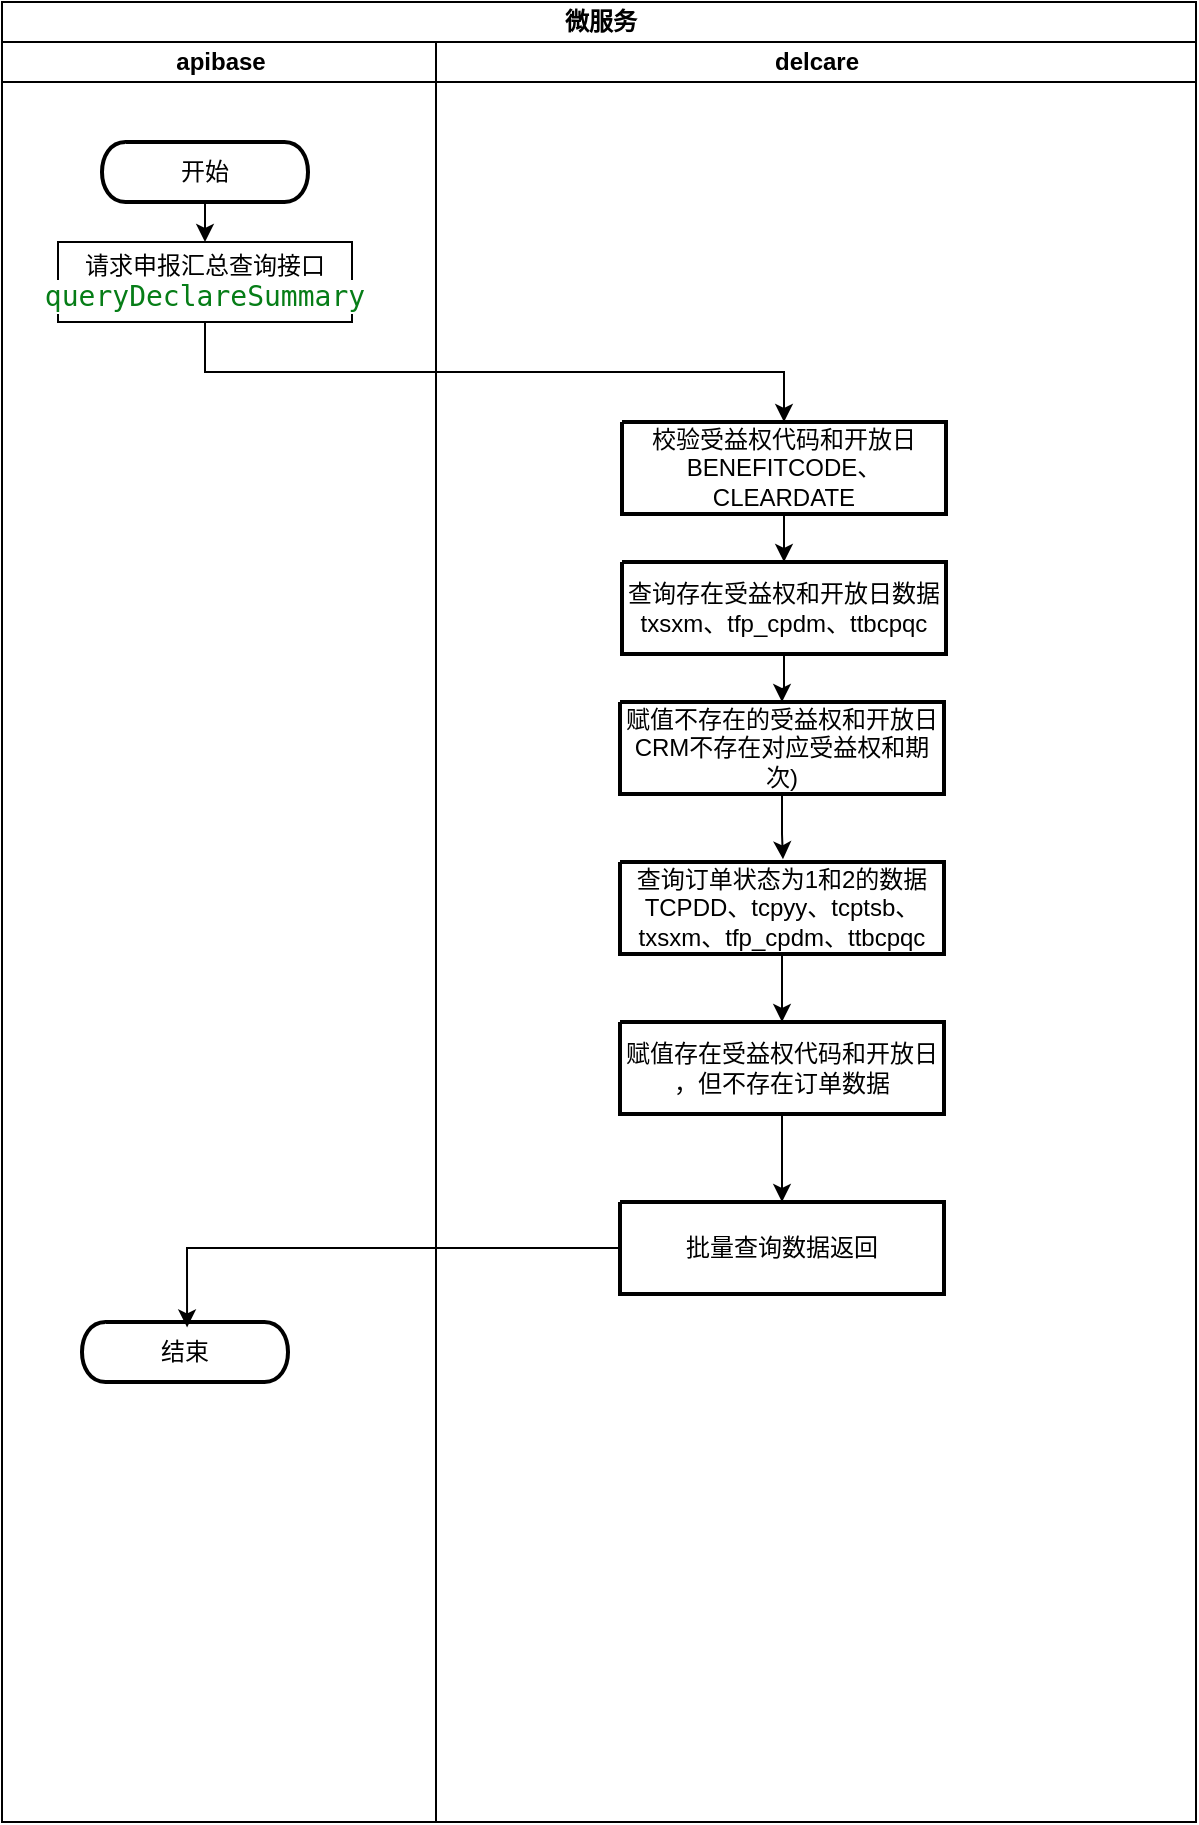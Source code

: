<mxfile version="24.2.8" type="github">
  <diagram name="第 1 页" id="-3_6qP_3UcvdMklZL6VI">
    <mxGraphModel dx="875" dy="442" grid="1" gridSize="10" guides="1" tooltips="1" connect="1" arrows="1" fold="1" page="1" pageScale="1" pageWidth="827" pageHeight="1169" math="0" shadow="0">
      <root>
        <mxCell id="0" />
        <mxCell id="1" parent="0" />
        <mxCell id="IRU5qY2hAN1wVBU6397p-31" value="微服务" style="swimlane;childLayout=stackLayout;resizeParent=1;resizeParentMax=0;startSize=20;html=1;" parent="1" vertex="1">
          <mxGeometry x="130.0" y="40" width="597" height="910" as="geometry" />
        </mxCell>
        <mxCell id="IRU5qY2hAN1wVBU6397p-32" value="apibase" style="swimlane;startSize=20;html=1;" parent="IRU5qY2hAN1wVBU6397p-31" vertex="1">
          <mxGeometry y="20" width="217" height="890" as="geometry" />
        </mxCell>
        <mxCell id="IRU5qY2hAN1wVBU6397p-33" style="edgeStyle=orthogonalEdgeStyle;rounded=0;orthogonalLoop=1;jettySize=auto;html=1;" parent="IRU5qY2hAN1wVBU6397p-32" source="IRU5qY2hAN1wVBU6397p-34" edge="1">
          <mxGeometry relative="1" as="geometry">
            <mxPoint x="101.5" y="100" as="targetPoint" />
          </mxGeometry>
        </mxCell>
        <UserObject label="&lt;div style=&quot;font-size: 1px&quot;&gt;&lt;p style=&quot;text-align:center;margin-left:0;margin-right:0;margin-top:0px;margin-bottom:0px;text-indent:0;vertical-align:middle;direction:ltr;&quot;&gt;&lt;font style=&quot;font-size:12px;font-family:0;color:#000000;direction:ltr;letter-spacing:0px;line-height:120%;opacity:1&quot;&gt;开始&lt;/font&gt;&lt;/p&gt;&lt;/div&gt;" tags="Background" id="IRU5qY2hAN1wVBU6397p-34">
          <mxCell style="verticalAlign=middle;align=center;overflow=width;vsdxID=9;fillColor=#FFFFFF;gradientColor=none;shape=stencil(hZLbDoIwDIafZpeSrdVk94jvQWTIIjIyDuLbyyzKYBju2u5r+7cdw7gp0lox4E1rzV09ddYWDM8MQFeFsrodLYYJwzg3Vt2s6aqM/Dp1pLMepncVBsoTIjqCywL+ogj/eBeCS115sJTRSf6Hr52l0mKqzTGSYuKFn8AH2EB+sS+EYVtcMpsyw5lW+FroIdQ5i4CQgeUsGLbF3V3uLH405pPluizp4v77+sRjiL4HJm8=);strokeColor=#000000;strokeWidth=2;spacingTop=-3;spacingBottom=-3;spacingLeft=-3;spacingRight=-3;points=[];labelBackgroundColor=none;rounded=0;html=1;whiteSpace=wrap;" parent="IRU5qY2hAN1wVBU6397p-32" vertex="1">
            <mxGeometry x="50" y="50" width="103" height="30" as="geometry" />
          </mxCell>
        </UserObject>
        <UserObject label="&lt;div style=&quot;font-size: 1px&quot;&gt;&lt;p style=&quot;text-align:center;margin-left:0;margin-right:0;margin-top:0px;margin-bottom:0px;text-indent:0;vertical-align:middle;direction:ltr;&quot;&gt;&lt;font style=&quot;font-size:12px;font-family:0;color:#000000;direction:ltr;letter-spacing:0px;line-height:120%;opacity:1&quot;&gt;结束&lt;/font&gt;&lt;/p&gt;&lt;/div&gt;" tags="Background" id="IRU5qY2hAN1wVBU6397p-35">
          <mxCell style="verticalAlign=middle;align=center;overflow=width;vsdxID=9;fillColor=#FFFFFF;gradientColor=none;shape=stencil(hZLbDoIwDIafZpeSrdVk94jvQWTIIjIyDuLbyyzKYBju2u5r+7cdw7gp0lox4E1rzV09ddYWDM8MQFeFsrodLYYJwzg3Vt2s6aqM/Dp1pLMepncVBsoTIjqCywL+ogj/eBeCS115sJTRSf6Hr52l0mKqzTGSYuKFn8AH2EB+sS+EYVtcMpsyw5lW+FroIdQ5i4CQgeUsGLbF3V3uLH405pPluizp4v77+sRjiL4HJm8=);strokeColor=#000000;strokeWidth=2;spacingTop=-3;spacingBottom=-3;spacingLeft=-3;spacingRight=-3;points=[];labelBackgroundColor=none;rounded=0;html=1;whiteSpace=wrap;" parent="IRU5qY2hAN1wVBU6397p-32" vertex="1">
            <mxGeometry x="40" y="640" width="103" height="30" as="geometry" />
          </mxCell>
        </UserObject>
        <mxCell id="IRU5qY2hAN1wVBU6397p-36" value="&lt;p style=&quot;font-size: 1px ; margin: 0px ; vertical-align: middle ; direction: ltr&quot;&gt;&lt;font style=&quot;font-size: 12px ; direction: ltr ; letter-spacing: 0px ; line-height: 14.4px ; opacity: 1&quot;&gt;请求申报汇总查询接口&lt;/font&gt;&lt;font style=&quot;font-size: 12px ; direction: ltr ; letter-spacing: 0px ; line-height: 14.4px ; opacity: 1&quot;&gt;&lt;br&gt;&lt;/font&gt;&lt;/p&gt;&lt;p style=&quot;font-size: 1px ; margin: 0px ; vertical-align: middle ; direction: ltr&quot;&gt;&lt;font style=&quot;font-size: 12px ; direction: ltr ; letter-spacing: 0px ; line-height: 14.4px ; opacity: 1&quot;&gt;&lt;/font&gt;&lt;/p&gt;&lt;div style=&quot;background-color: rgb(255 , 255 , 255) ; color: rgb(8 , 8 , 8) ; font-family: &amp;quot;jetbrains mono&amp;quot; , monospace ; font-size: 10.5pt&quot;&gt;&lt;span style=&quot;color: rgb(6 , 125 , 23)&quot;&gt;queryDeclareSummary&lt;/span&gt;&lt;/div&gt;" style="rounded=0;whiteSpace=wrap;html=1;" parent="IRU5qY2hAN1wVBU6397p-32" vertex="1">
          <mxGeometry x="28" y="100" width="147" height="40" as="geometry" />
        </mxCell>
        <mxCell id="IRU5qY2hAN1wVBU6397p-37" style="edgeStyle=orthogonalEdgeStyle;rounded=0;orthogonalLoop=1;jettySize=auto;html=1;exitX=0.5;exitY=1;exitDx=0;exitDy=0;" parent="IRU5qY2hAN1wVBU6397p-31" source="IRU5qY2hAN1wVBU6397p-36" target="IRU5qY2hAN1wVBU6397p-39" edge="1">
          <mxGeometry relative="1" as="geometry">
            <mxPoint x="95.668" y="166" as="sourcePoint" />
          </mxGeometry>
        </mxCell>
        <mxCell id="IRU5qY2hAN1wVBU6397p-51" style="edgeStyle=orthogonalEdgeStyle;rounded=0;orthogonalLoop=1;jettySize=auto;html=1;entryX=0.51;entryY=0.09;entryDx=0;entryDy=0;entryPerimeter=0;" parent="IRU5qY2hAN1wVBU6397p-31" source="IRU5qY2hAN1wVBU6397p-49" target="IRU5qY2hAN1wVBU6397p-35" edge="1">
          <mxGeometry relative="1" as="geometry" />
        </mxCell>
        <mxCell id="IRU5qY2hAN1wVBU6397p-38" value="delcare" style="swimlane;startSize=20;html=1;" parent="IRU5qY2hAN1wVBU6397p-31" vertex="1">
          <mxGeometry x="217" y="20" width="380" height="890" as="geometry" />
        </mxCell>
        <mxCell id="K9VqiGrNgHQjgRAVjJLe-9" value="" style="edgeStyle=orthogonalEdgeStyle;rounded=0;orthogonalLoop=1;jettySize=auto;html=1;" edge="1" parent="IRU5qY2hAN1wVBU6397p-38" source="IRU5qY2hAN1wVBU6397p-39" target="K9VqiGrNgHQjgRAVjJLe-5">
          <mxGeometry relative="1" as="geometry" />
        </mxCell>
        <UserObject label="&lt;div style=&quot;&quot;&gt;&lt;p style=&quot;text-align: center; margin: 0px; text-indent: 0px; vertical-align: middle; direction: ltr;&quot;&gt;校验受益权代码和开放日&lt;/p&gt;&lt;p style=&quot;text-align: center; margin: 0px; text-indent: 0px; vertical-align: middle; direction: ltr;&quot;&gt;BENEFITCODE、CLEARDATE&lt;br&gt;&lt;/p&gt;&lt;/div&gt;" tags="Background" id="IRU5qY2hAN1wVBU6397p-39">
          <mxCell style="verticalAlign=middle;align=center;overflow=width;vsdxID=8;fillColor=#FFFFFF;gradientColor=none;shape=stencil(nZBRDoQgDERP03+WHsHFe5iISyOCQdT19kIaIxq//Jtp3zTpAFaTaUYNUkwx+F6v1EYD+AUpyRkdKCYFqACrzgf9C352LfuxyWRWg1/yhT/nRE5IsZWuZtCSK8CPeI0e/hF+jV7AJM4PO7KWCyr390bSiNtEtQM=);strokeColor=#000000;strokeWidth=2;spacingTop=-3;spacingBottom=-3;spacingLeft=-3;spacingRight=-3;points=[];labelBackgroundColor=none;rounded=0;html=1;whiteSpace=wrap;" parent="IRU5qY2hAN1wVBU6397p-38" vertex="1">
            <mxGeometry x="93.0" y="190" width="162" height="46" as="geometry" />
          </mxCell>
        </UserObject>
        <mxCell id="K9VqiGrNgHQjgRAVjJLe-12" value="" style="edgeStyle=orthogonalEdgeStyle;rounded=0;orthogonalLoop=1;jettySize=auto;html=1;" edge="1" parent="IRU5qY2hAN1wVBU6397p-38" source="IRU5qY2hAN1wVBU6397p-40" target="IRU5qY2hAN1wVBU6397p-41">
          <mxGeometry relative="1" as="geometry" />
        </mxCell>
        <UserObject label="&lt;div style=&quot;&quot;&gt;&lt;p style=&quot;text-align: center; margin: 0px; text-indent: 0px; vertical-align: middle; direction: ltr;&quot;&gt;查询订单状态为1和2的数据&lt;/p&gt;&lt;p style=&quot;text-align: center; margin: 0px; text-indent: 0px; vertical-align: middle; direction: ltr;&quot;&gt;TCPDD、tcpyy、tcptsb、txsxm、tfp_cpdm、ttbcpqc&lt;/p&gt;&lt;/div&gt;" tags="Background" id="IRU5qY2hAN1wVBU6397p-40">
          <mxCell style="verticalAlign=middle;align=center;overflow=width;vsdxID=8;fillColor=#FFFFFF;gradientColor=none;shape=stencil(nZBRDoQgDERP03+WHsHFe5iISyOCQdT19kIaIxq//Jtp3zTpAFaTaUYNUkwx+F6v1EYD+AUpyRkdKCYFqACrzgf9C352LfuxyWRWg1/yhT/nRE5IsZWuZtCSK8CPeI0e/hF+jV7AJM4PO7KWCyr390bSiNtEtQM=);strokeColor=#000000;strokeWidth=2;spacingTop=-3;spacingBottom=-3;spacingLeft=-3;spacingRight=-3;points=[];labelBackgroundColor=none;rounded=0;html=1;whiteSpace=wrap;" parent="IRU5qY2hAN1wVBU6397p-38" vertex="1">
            <mxGeometry x="92.0" y="410" width="162" height="46" as="geometry" />
          </mxCell>
        </UserObject>
        <mxCell id="K9VqiGrNgHQjgRAVjJLe-13" value="" style="edgeStyle=orthogonalEdgeStyle;rounded=0;orthogonalLoop=1;jettySize=auto;html=1;" edge="1" parent="IRU5qY2hAN1wVBU6397p-38" source="IRU5qY2hAN1wVBU6397p-41" target="IRU5qY2hAN1wVBU6397p-49">
          <mxGeometry relative="1" as="geometry" />
        </mxCell>
        <UserObject label="赋值存在受益权代码和开放日&lt;div&gt;，但不存在订单数据&lt;/div&gt;" tags="Background" id="IRU5qY2hAN1wVBU6397p-41">
          <mxCell style="verticalAlign=middle;align=center;overflow=width;vsdxID=8;fillColor=#FFFFFF;gradientColor=none;shape=stencil(nZBRDoQgDERP03+WHsHFe5iISyOCQdT19kIaIxq//Jtp3zTpAFaTaUYNUkwx+F6v1EYD+AUpyRkdKCYFqACrzgf9C352LfuxyWRWg1/yhT/nRE5IsZWuZtCSK8CPeI0e/hF+jV7AJM4PO7KWCyr390bSiNtEtQM=);strokeColor=#000000;strokeWidth=2;spacingTop=-3;spacingBottom=-3;spacingLeft=-3;spacingRight=-3;points=[];labelBackgroundColor=none;rounded=0;html=1;whiteSpace=wrap;" parent="IRU5qY2hAN1wVBU6397p-38" vertex="1">
            <mxGeometry x="92.0" y="490" width="162" height="46" as="geometry" />
          </mxCell>
        </UserObject>
        <UserObject label="批量查询数据返回" tags="Background" id="IRU5qY2hAN1wVBU6397p-49">
          <mxCell style="verticalAlign=middle;align=center;overflow=width;vsdxID=8;fillColor=#FFFFFF;gradientColor=none;shape=stencil(nZBRDoQgDERP03+WHsHFe5iISyOCQdT19kIaIxq//Jtp3zTpAFaTaUYNUkwx+F6v1EYD+AUpyRkdKCYFqACrzgf9C352LfuxyWRWg1/yhT/nRE5IsZWuZtCSK8CPeI0e/hF+jV7AJM4PO7KWCyr390bSiNtEtQM=);strokeColor=#000000;strokeWidth=2;spacingTop=-3;spacingBottom=-3;spacingLeft=-3;spacingRight=-3;points=[];labelBackgroundColor=none;rounded=0;html=1;whiteSpace=wrap;" parent="IRU5qY2hAN1wVBU6397p-38" vertex="1">
            <mxGeometry x="92.0" y="580" width="162" height="46" as="geometry" />
          </mxCell>
        </UserObject>
        <mxCell id="K9VqiGrNgHQjgRAVjJLe-11" value="" style="edgeStyle=orthogonalEdgeStyle;rounded=0;orthogonalLoop=1;jettySize=auto;html=1;entryX=0.503;entryY=-0.029;entryDx=0;entryDy=0;entryPerimeter=0;" edge="1" parent="IRU5qY2hAN1wVBU6397p-38" source="K9VqiGrNgHQjgRAVjJLe-3" target="IRU5qY2hAN1wVBU6397p-40">
          <mxGeometry relative="1" as="geometry" />
        </mxCell>
        <UserObject label="赋值不存在的受益权和开放日&lt;div&gt;CRM不存在对应受益权和期次)&lt;/div&gt;" tags="Background" id="K9VqiGrNgHQjgRAVjJLe-3">
          <mxCell style="verticalAlign=middle;align=center;overflow=width;vsdxID=8;fillColor=#FFFFFF;gradientColor=none;shape=stencil(nZBRDoQgDERP03+WHsHFe5iISyOCQdT19kIaIxq//Jtp3zTpAFaTaUYNUkwx+F6v1EYD+AUpyRkdKCYFqACrzgf9C352LfuxyWRWg1/yhT/nRE5IsZWuZtCSK8CPeI0e/hF+jV7AJM4PO7KWCyr390bSiNtEtQM=);strokeColor=#000000;strokeWidth=2;spacingTop=-3;spacingBottom=-3;spacingLeft=-3;spacingRight=-3;points=[];labelBackgroundColor=none;rounded=0;html=1;whiteSpace=wrap;" vertex="1" parent="IRU5qY2hAN1wVBU6397p-38">
            <mxGeometry x="92.0" y="330.0" width="162" height="46" as="geometry" />
          </mxCell>
        </UserObject>
        <mxCell id="K9VqiGrNgHQjgRAVjJLe-10" value="" style="edgeStyle=orthogonalEdgeStyle;rounded=0;orthogonalLoop=1;jettySize=auto;html=1;" edge="1" parent="IRU5qY2hAN1wVBU6397p-38" source="K9VqiGrNgHQjgRAVjJLe-5" target="K9VqiGrNgHQjgRAVjJLe-3">
          <mxGeometry relative="1" as="geometry" />
        </mxCell>
        <UserObject label="查询存在受益权和开放日数据&lt;div&gt;txsxm、tfp_cpdm、ttbcpqc&lt;br&gt;&lt;/div&gt;" tags="Background" id="K9VqiGrNgHQjgRAVjJLe-5">
          <mxCell style="verticalAlign=middle;align=center;overflow=width;vsdxID=8;fillColor=#FFFFFF;gradientColor=none;shape=stencil(nZBRDoQgDERP03+WHsHFe5iISyOCQdT19kIaIxq//Jtp3zTpAFaTaUYNUkwx+F6v1EYD+AUpyRkdKCYFqACrzgf9C352LfuxyWRWg1/yhT/nRE5IsZWuZtCSK8CPeI0e/hF+jV7AJM4PO7KWCyr390bSiNtEtQM=);strokeColor=#000000;strokeWidth=2;spacingTop=-3;spacingBottom=-3;spacingLeft=-3;spacingRight=-3;points=[];labelBackgroundColor=none;rounded=0;html=1;whiteSpace=wrap;" vertex="1" parent="IRU5qY2hAN1wVBU6397p-38">
            <mxGeometry x="93.0" y="260" width="162" height="46" as="geometry" />
          </mxCell>
        </UserObject>
      </root>
    </mxGraphModel>
  </diagram>
</mxfile>
